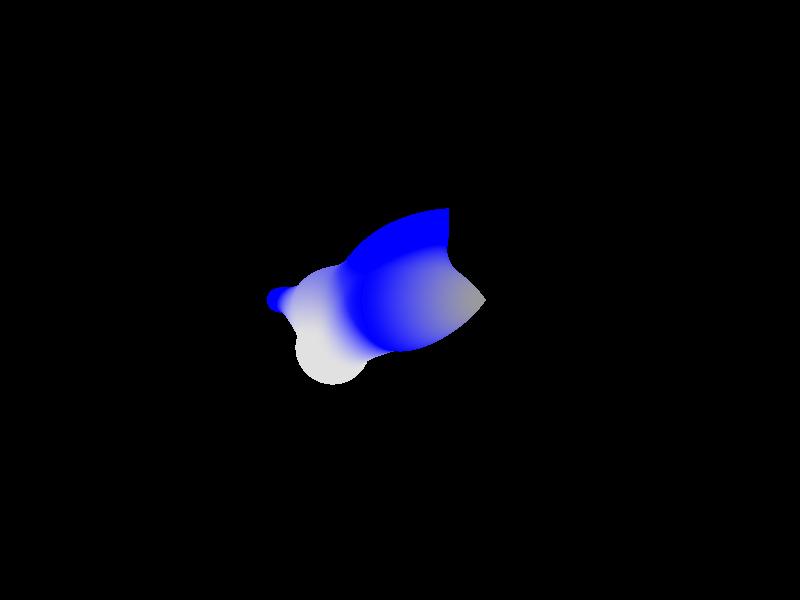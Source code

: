 #include "colors.inc"

camera{
	location <-4, 0, 4>
	look_at 0
}

blob{
	cylinder{
		<-1,1,0>, <1,0,0>, 0.5, 1
		texture{
			pigment{colour Blue}
		}
	}
	cylinder{
		<-1,0,0>, <1,0,0>, 0.5, 1
		texture{
			pigment{colour DimGrey}
		}
	}
	sphere{
		<1,-0.5,0>, 1
		strength 1.4
		texture{
			pigment{colour Grey}
		}
	}
	cylinder{
		<1,0,0>, <2,0,0>, 0.5,1.2
		texture{
			pigment{colour Blue}
		}
	}
	sphere{
		0, 1
		strength 1.7
		texture{
			pigment{colour Blue}
		}
	}
}  
/*
sphere{
	<1,0,0>, 2
	texture{
		pigment{colour Blue transmit .5}
	}
}
sphere{
	0, 2
	texture{
		pigment{colour Grey transmit .5}
	}
}*/
light_source { <2, 4, -3> color White}
